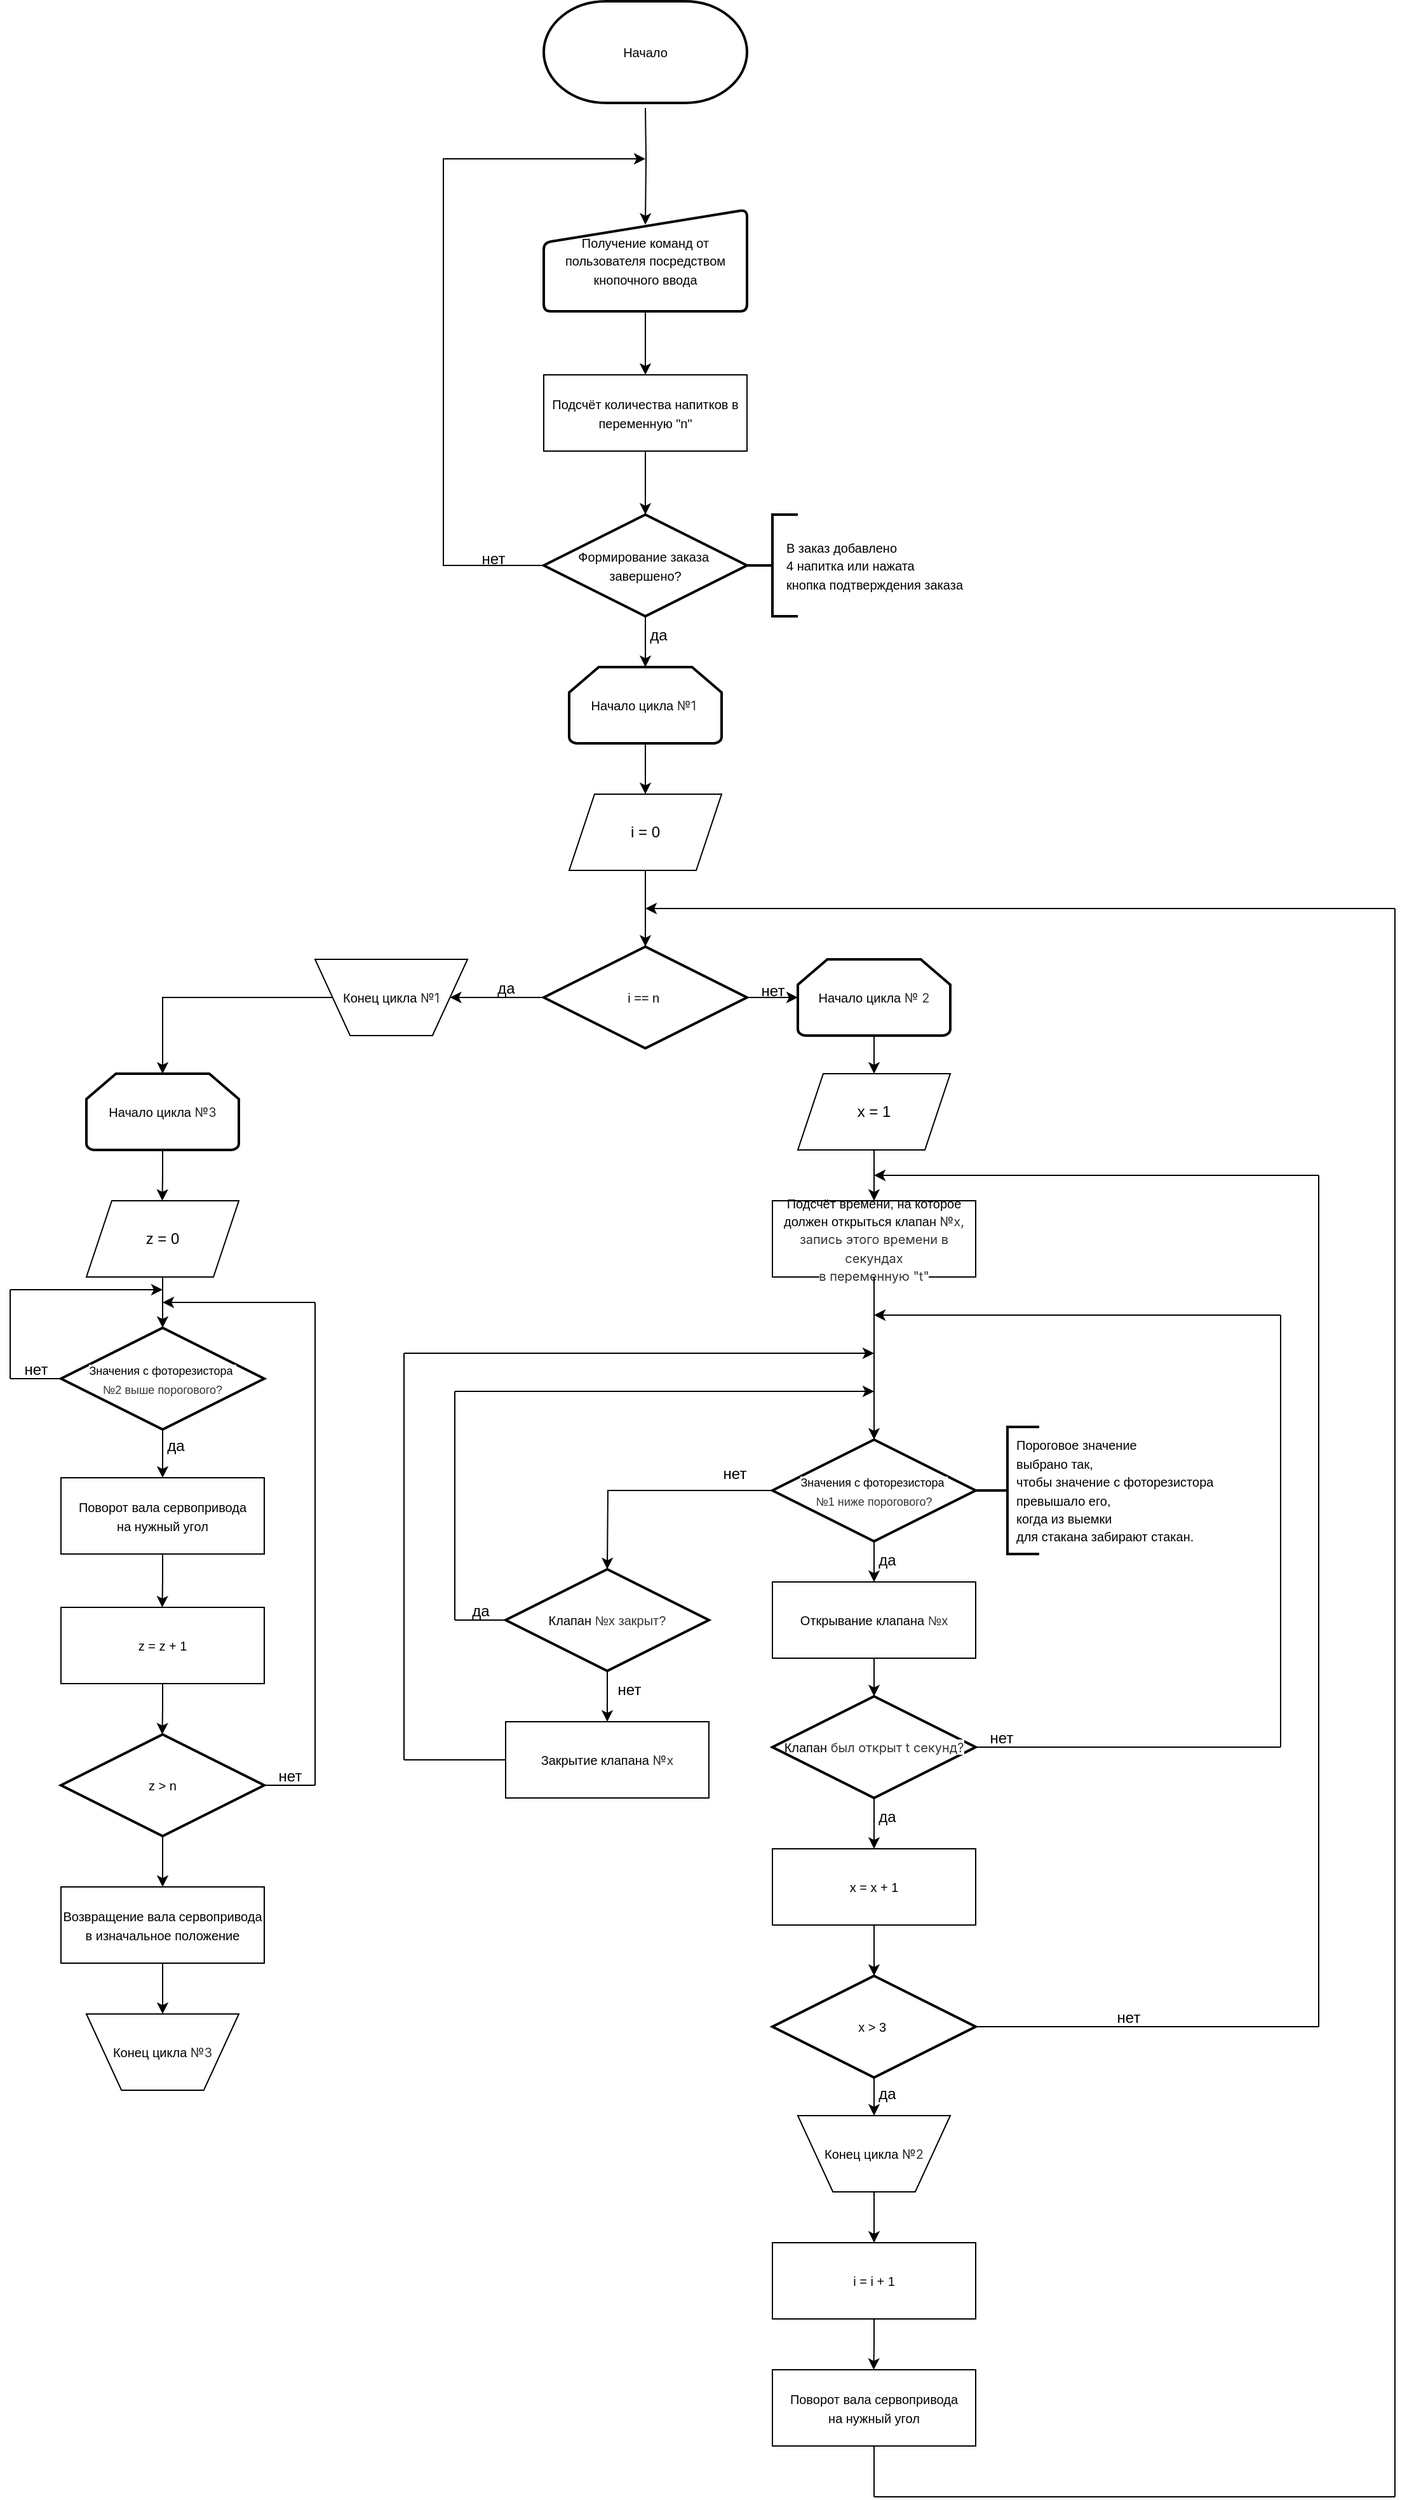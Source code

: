 <mxfile version="26.0.11">
  <diagram name="Страница — 1" id="NVP5-fld17OUN75VmE7t">
    <mxGraphModel dx="2940" dy="1274" grid="0" gridSize="10" guides="1" tooltips="1" connect="1" arrows="0" fold="1" page="1" pageScale="1" pageWidth="1169" pageHeight="1654" background="none" math="0" shadow="0">
      <root>
        <mxCell id="0" />
        <mxCell id="1" parent="0" />
        <mxCell id="5LPGi8nUCco_7SDuA1bk-6" value="&lt;font style=&quot;font-size: 10px;&quot;&gt;Начало&lt;/font&gt;" style="strokeWidth=2;html=1;shape=mxgraph.flowchart.terminator;whiteSpace=wrap;" parent="1" vertex="1">
          <mxGeometry x="454" y="119" width="160" height="80" as="geometry" />
        </mxCell>
        <mxCell id="5LPGi8nUCco_7SDuA1bk-7" style="edgeStyle=orthogonalEdgeStyle;rounded=0;orthogonalLoop=1;jettySize=auto;html=1;exitX=0.5;exitY=1;exitDx=0;exitDy=0;exitPerimeter=0;" parent="1" edge="1">
          <mxGeometry relative="1" as="geometry">
            <mxPoint x="554" y="443" as="sourcePoint" />
            <mxPoint x="554" y="443" as="targetPoint" />
          </mxGeometry>
        </mxCell>
        <mxCell id="5LPGi8nUCco_7SDuA1bk-20" style="edgeStyle=orthogonalEdgeStyle;rounded=0;orthogonalLoop=1;jettySize=auto;html=1;exitX=0.5;exitY=1;exitDx=0;exitDy=0;exitPerimeter=0;" parent="1" edge="1">
          <mxGeometry relative="1" as="geometry">
            <mxPoint x="554" y="443" as="sourcePoint" />
            <mxPoint x="554" y="443" as="targetPoint" />
          </mxGeometry>
        </mxCell>
        <mxCell id="5LPGi8nUCco_7SDuA1bk-49" style="edgeStyle=orthogonalEdgeStyle;rounded=0;orthogonalLoop=1;jettySize=auto;html=1;exitX=0.5;exitY=1;exitDx=0;exitDy=0;entryX=0.5;entryY=0;entryDx=0;entryDy=0;" parent="1" source="5LPGi8nUCco_7SDuA1bk-22" target="5LPGi8nUCco_7SDuA1bk-51" edge="1">
          <mxGeometry relative="1" as="geometry">
            <mxPoint x="534" y="403" as="targetPoint" />
          </mxGeometry>
        </mxCell>
        <mxCell id="5LPGi8nUCco_7SDuA1bk-22" value="&lt;font style=&quot;font-size: 10px;&quot;&gt;Получение команд от&lt;/font&gt;&lt;div&gt;&lt;font style=&quot;font-size: 10px;&quot;&gt;пользователя посредством кнопочного ввода&lt;/font&gt;&lt;/div&gt;" style="html=1;strokeWidth=2;shape=manualInput;whiteSpace=wrap;rounded=1;size=26;arcSize=11;" parent="1" vertex="1">
          <mxGeometry x="454" y="283" width="160" height="80" as="geometry" />
        </mxCell>
        <mxCell id="5LPGi8nUCco_7SDuA1bk-26" style="edgeStyle=orthogonalEdgeStyle;rounded=0;orthogonalLoop=1;jettySize=auto;html=1;exitX=0.5;exitY=1;exitDx=0;exitDy=0;exitPerimeter=0;entryX=0.5;entryY=0.148;entryDx=0;entryDy=0;entryPerimeter=0;" parent="1" target="5LPGi8nUCco_7SDuA1bk-22" edge="1">
          <mxGeometry relative="1" as="geometry">
            <mxPoint x="534" y="203" as="sourcePoint" />
          </mxGeometry>
        </mxCell>
        <mxCell id="5LPGi8nUCco_7SDuA1bk-42" style="edgeStyle=orthogonalEdgeStyle;rounded=0;orthogonalLoop=1;jettySize=auto;html=1;exitX=0;exitY=0.5;exitDx=0;exitDy=0;exitPerimeter=0;" parent="1" source="5LPGi8nUCco_7SDuA1bk-28" edge="1">
          <mxGeometry relative="1" as="geometry">
            <mxPoint x="534" y="243" as="targetPoint" />
            <Array as="points">
              <mxPoint x="454" y="563" />
              <mxPoint x="375" y="563" />
              <mxPoint x="375" y="243" />
            </Array>
          </mxGeometry>
        </mxCell>
        <mxCell id="5LPGi8nUCco_7SDuA1bk-48" style="edgeStyle=orthogonalEdgeStyle;rounded=0;orthogonalLoop=1;jettySize=auto;html=1;exitX=0.5;exitY=1;exitDx=0;exitDy=0;exitPerimeter=0;" parent="1" source="5LPGi8nUCco_7SDuA1bk-28" edge="1">
          <mxGeometry relative="1" as="geometry">
            <mxPoint x="534" y="603" as="targetPoint" />
          </mxGeometry>
        </mxCell>
        <mxCell id="5LPGi8nUCco_7SDuA1bk-55" style="edgeStyle=orthogonalEdgeStyle;rounded=0;orthogonalLoop=1;jettySize=auto;html=1;exitX=0.5;exitY=1;exitDx=0;exitDy=0;exitPerimeter=0;entryX=0.5;entryY=0;entryDx=0;entryDy=0;entryPerimeter=0;" parent="1" source="5LPGi8nUCco_7SDuA1bk-28" target="5LPGi8nUCco_7SDuA1bk-58" edge="1">
          <mxGeometry relative="1" as="geometry">
            <mxPoint x="534" y="643" as="targetPoint" />
          </mxGeometry>
        </mxCell>
        <mxCell id="5LPGi8nUCco_7SDuA1bk-28" value="&lt;span style=&quot;font-size: 10px;&quot;&gt;Формирование заказа&amp;nbsp;&lt;/span&gt;&lt;div&gt;&lt;span style=&quot;font-size: 10px;&quot;&gt;завершено?&lt;/span&gt;&lt;/div&gt;" style="strokeWidth=2;html=1;shape=mxgraph.flowchart.decision;whiteSpace=wrap;" parent="1" vertex="1">
          <mxGeometry x="454" y="523" width="160" height="80" as="geometry" />
        </mxCell>
        <mxCell id="5LPGi8nUCco_7SDuA1bk-44" value="нет" style="text;html=1;align=center;verticalAlign=middle;resizable=0;points=[];autosize=1;strokeColor=none;fillColor=none;" parent="1" vertex="1">
          <mxGeometry x="394" y="543" width="40" height="30" as="geometry" />
        </mxCell>
        <mxCell id="5LPGi8nUCco_7SDuA1bk-46" value="" style="strokeWidth=2;html=1;shape=mxgraph.flowchart.annotation_2;align=left;labelPosition=right;pointerEvents=1;" parent="1" vertex="1">
          <mxGeometry x="614" y="523" width="40" height="80" as="geometry" />
        </mxCell>
        <mxCell id="5LPGi8nUCco_7SDuA1bk-47" value="&lt;div style=&quot;text-align: left;&quot;&gt;&lt;span style=&quot;background-color: transparent; color: light-dark(rgb(0, 0, 0), rgb(255, 255, 255));&quot;&gt;&lt;font style=&quot;font-size: 10px;&quot;&gt;В заказ добавлено&lt;/font&gt;&lt;/span&gt;&lt;/div&gt;&lt;div style=&quot;text-align: left;&quot;&gt;&lt;font style=&quot;font-size: 10px;&quot;&gt;4 напитка или нажата&lt;/font&gt;&lt;div&gt;&lt;font style=&quot;font-size: 10px;&quot;&gt;кнопка подтверждения заказа&lt;/font&gt;&lt;/div&gt;&lt;/div&gt;" style="text;html=1;align=center;verticalAlign=middle;resizable=0;points=[];autosize=1;strokeColor=none;fillColor=none;" parent="1" vertex="1">
          <mxGeometry x="634" y="533" width="160" height="60" as="geometry" />
        </mxCell>
        <mxCell id="5LPGi8nUCco_7SDuA1bk-51" value="&lt;font style=&quot;font-size: 10px;&quot;&gt;Подсчёт количества напитков в переменную &quot;n&quot;&lt;/font&gt;" style="rounded=0;whiteSpace=wrap;html=1;align=center;" parent="1" vertex="1">
          <mxGeometry x="454" y="413" width="160" height="60" as="geometry" />
        </mxCell>
        <mxCell id="5LPGi8nUCco_7SDuA1bk-52" style="edgeStyle=orthogonalEdgeStyle;rounded=0;orthogonalLoop=1;jettySize=auto;html=1;exitX=0.5;exitY=1;exitDx=0;exitDy=0;entryX=0.5;entryY=0;entryDx=0;entryDy=0;entryPerimeter=0;" parent="1" source="5LPGi8nUCco_7SDuA1bk-51" target="5LPGi8nUCco_7SDuA1bk-28" edge="1">
          <mxGeometry relative="1" as="geometry" />
        </mxCell>
        <mxCell id="5LPGi8nUCco_7SDuA1bk-56" value="да" style="text;html=1;align=center;verticalAlign=middle;resizable=0;points=[];autosize=1;strokeColor=none;fillColor=none;" parent="1" vertex="1">
          <mxGeometry x="524" y="603" width="40" height="30" as="geometry" />
        </mxCell>
        <mxCell id="5LPGi8nUCco_7SDuA1bk-174" style="edgeStyle=orthogonalEdgeStyle;rounded=0;orthogonalLoop=1;jettySize=auto;html=1;exitX=0.5;exitY=1;exitDx=0;exitDy=0;exitPerimeter=0;entryX=0.5;entryY=0;entryDx=0;entryDy=0;" parent="1" source="5LPGi8nUCco_7SDuA1bk-58" target="5LPGi8nUCco_7SDuA1bk-170" edge="1">
          <mxGeometry relative="1" as="geometry" />
        </mxCell>
        <mxCell id="5LPGi8nUCco_7SDuA1bk-58" value="&lt;font style=&quot;font-size: 10px;&quot;&gt;Начало цикла&amp;nbsp;&lt;span style=&quot;color: rgb(51, 51, 51); font-family: -apple-system, BlinkMacSystemFont, Arial, Helvetica, sans-serif; text-align: start; background-color: rgb(255, 255, 255);&quot;&gt;№1&lt;/span&gt;&amp;nbsp;&lt;/font&gt;" style="strokeWidth=2;html=1;shape=mxgraph.flowchart.loop_limit;whiteSpace=wrap;" parent="1" vertex="1">
          <mxGeometry x="474" y="643" width="120" height="60" as="geometry" />
        </mxCell>
        <mxCell id="5LPGi8nUCco_7SDuA1bk-71" style="edgeStyle=orthogonalEdgeStyle;rounded=0;orthogonalLoop=1;jettySize=auto;html=1;exitX=0.5;exitY=1;exitDx=0;exitDy=0;exitPerimeter=0;entryX=0.5;entryY=0;entryDx=0;entryDy=0;" parent="1" source="5LPGi8nUCco_7SDuA1bk-66" target="5LPGi8nUCco_7SDuA1bk-70" edge="1">
          <mxGeometry relative="1" as="geometry" />
        </mxCell>
        <mxCell id="5LPGi8nUCco_7SDuA1bk-66" value="&lt;font style=&quot;font-size: 10px;&quot;&gt;Начало цикла&amp;nbsp;&lt;/font&gt;&lt;span style=&quot;color: rgb(51, 51, 51); font-family: -apple-system, BlinkMacSystemFont, Arial, Helvetica, sans-serif; font-size: 10px; text-align: start; background-color: rgb(255, 255, 255);&quot;&gt;№ 2&lt;/span&gt;" style="strokeWidth=2;html=1;shape=mxgraph.flowchart.loop_limit;whiteSpace=wrap;" parent="1" vertex="1">
          <mxGeometry x="654" y="873" width="120" height="60" as="geometry" />
        </mxCell>
        <mxCell id="5LPGi8nUCco_7SDuA1bk-76" style="edgeStyle=orthogonalEdgeStyle;rounded=0;orthogonalLoop=1;jettySize=auto;html=1;exitX=0.5;exitY=1;exitDx=0;exitDy=0;entryX=0.5;entryY=0;entryDx=0;entryDy=0;" parent="1" source="5LPGi8nUCco_7SDuA1bk-70" target="5LPGi8nUCco_7SDuA1bk-77" edge="1">
          <mxGeometry relative="1" as="geometry">
            <mxPoint x="714" y="1033" as="targetPoint" />
          </mxGeometry>
        </mxCell>
        <mxCell id="5LPGi8nUCco_7SDuA1bk-70" value="x = 1" style="shape=parallelogram;perimeter=parallelogramPerimeter;whiteSpace=wrap;html=1;fixedSize=1;" parent="1" vertex="1">
          <mxGeometry x="654" y="963" width="120" height="60" as="geometry" />
        </mxCell>
        <mxCell id="5LPGi8nUCco_7SDuA1bk-77" value="&lt;font style=&quot;font-size: 10px;&quot;&gt;Подсчёт времени, на которое должен откры&lt;span&gt;ться &lt;/span&gt;клапан&amp;nbsp;&lt;span style=&quot;color: rgb(51, 51, 51); font-family: -apple-system, BlinkMacSystemFont, Arial, Helvetica, sans-serif; text-align: start; background-color: light-dark(#ffffff, var(--ge-dark-color, #121212));&quot;&gt;№x,&lt;/span&gt;&lt;/font&gt;&lt;div&gt;&lt;font style=&quot;font-size: 10px;&quot;&gt;&lt;span style=&quot;color: rgb(51, 51, 51); font-family: -apple-system, BlinkMacSystemFont, Arial, Helvetica, sans-serif; text-align: start; background-color: light-dark(#ffffff, var(--ge-dark-color, #121212));&quot;&gt;запись этого &lt;/span&gt;&lt;span style=&quot;color: rgb(51, 51, 51); font-family: -apple-system, BlinkMacSystemFont, Arial, Helvetica, sans-serif; text-align: start;&quot;&gt;времени &lt;/span&gt;&lt;span style=&quot;color: rgb(51, 51, 51); font-family: -apple-system, BlinkMacSystemFont, Arial, Helvetica, sans-serif; text-align: start; background-color: light-dark(#ffffff, var(--ge-dark-color, #121212));&quot;&gt;в секундах&lt;/span&gt;&lt;/font&gt;&lt;/div&gt;&lt;div&gt;&lt;font style=&quot;font-size: 10px;&quot;&gt;&lt;span style=&quot;color: rgb(51, 51, 51); font-family: -apple-system, BlinkMacSystemFont, Arial, Helvetica, sans-serif; text-align: start; background-color: light-dark(#ffffff, var(--ge-dark-color, #121212));&quot;&gt;в переменную &quot;t&quot;&lt;/span&gt;&lt;/font&gt;&lt;/div&gt;" style="rounded=0;whiteSpace=wrap;html=1;" parent="1" vertex="1">
          <mxGeometry x="634" y="1063" width="160" height="60" as="geometry" />
        </mxCell>
        <mxCell id="5LPGi8nUCco_7SDuA1bk-95" style="edgeStyle=orthogonalEdgeStyle;rounded=0;orthogonalLoop=1;jettySize=auto;html=1;exitX=0;exitY=0.5;exitDx=0;exitDy=0;exitPerimeter=0;" parent="1" source="5LPGi8nUCco_7SDuA1bk-82" edge="1">
          <mxGeometry relative="1" as="geometry">
            <mxPoint x="504" y="1353" as="targetPoint" />
          </mxGeometry>
        </mxCell>
        <mxCell id="5LPGi8nUCco_7SDuA1bk-100" style="edgeStyle=orthogonalEdgeStyle;rounded=0;orthogonalLoop=1;jettySize=auto;html=1;exitX=0.5;exitY=1;exitDx=0;exitDy=0;exitPerimeter=0;entryX=0.5;entryY=0;entryDx=0;entryDy=0;" parent="1" source="5LPGi8nUCco_7SDuA1bk-82" target="5LPGi8nUCco_7SDuA1bk-94" edge="1">
          <mxGeometry relative="1" as="geometry" />
        </mxCell>
        <mxCell id="5LPGi8nUCco_7SDuA1bk-82" value="&lt;font style=&quot;font-size: 9px; background-color: light-dark(#ffffff, var(--ge-dark-color, #121212));&quot;&gt;&lt;font style=&quot;&quot;&gt;Значения с&lt;/font&gt;&lt;span style=&quot;color: light-dark(rgb(0, 0, 0), rgb(255, 255, 255));&quot;&gt;&amp;nbsp;&lt;/span&gt;&lt;font style=&quot;color: light-dark(rgb(0, 0, 0), rgb(255, 255, 255));&quot;&gt;фоторезистора&lt;/font&gt;&lt;span style=&quot;color: light-dark(rgb(0, 0, 0), rgb(255, 255, 255));&quot;&gt;&amp;nbsp;&lt;/span&gt;&lt;/font&gt;&lt;div&gt;&lt;font style=&quot;font-size: 9px;&quot;&gt;&lt;font style=&quot;color: light-dark(rgb(0, 0, 0), rgb(255, 255, 255));&quot;&gt;&lt;span style=&quot;color: rgb(51, 51, 51); text-align: start;&quot;&gt;№1 ниже&lt;/span&gt;&lt;/font&gt;&lt;span style=&quot;color: light-dark(rgb(51, 51, 51), rgb(193, 193, 193)); text-align: start;&quot;&gt;&amp;nbsp;&lt;/span&gt;&lt;span style=&quot;color: light-dark(rgb(51, 51, 51), rgb(193, 193, 193)); text-align: start;&quot;&gt;порогового&lt;/span&gt;&lt;span style=&quot;color: light-dark(rgb(51, 51, 51), rgb(193, 193, 193)); text-align: start;&quot;&gt;?&lt;/span&gt;&lt;/font&gt;&lt;/div&gt;" style="strokeWidth=2;html=1;shape=mxgraph.flowchart.decision;whiteSpace=wrap;" parent="1" vertex="1">
          <mxGeometry x="634" y="1251" width="160" height="80" as="geometry" />
        </mxCell>
        <mxCell id="5LPGi8nUCco_7SDuA1bk-83" value="" style="strokeWidth=2;html=1;shape=mxgraph.flowchart.annotation_2;align=left;labelPosition=right;pointerEvents=1;" parent="1" vertex="1">
          <mxGeometry x="794" y="1241" width="50" height="100" as="geometry" />
        </mxCell>
        <mxCell id="5LPGi8nUCco_7SDuA1bk-84" value="&lt;font style=&quot;font-size: 10px;&quot;&gt;Пороговое значение&lt;/font&gt;&lt;div&gt;&lt;font style=&quot;font-size: 10px;&quot;&gt;выбрано так,&lt;/font&gt;&lt;div&gt;&lt;font style=&quot;font-size: 10px;&quot;&gt;чтобы значение с фоторезистора&lt;/font&gt;&lt;/div&gt;&lt;div&gt;&lt;font style=&quot;font-size: 10px;&quot;&gt;превышало его,&lt;/font&gt;&lt;/div&gt;&lt;div&gt;&lt;font style=&quot;font-size: 10px;&quot;&gt;когда из выемки&lt;/font&gt;&lt;/div&gt;&lt;div&gt;&lt;font style=&quot;font-size: 10px;&quot;&gt;для стакана забирают стакан.&amp;nbsp;&amp;nbsp;&lt;/font&gt;&lt;/div&gt;&lt;/div&gt;" style="text;html=1;align=left;verticalAlign=middle;resizable=0;points=[];autosize=1;strokeColor=none;fillColor=none;" parent="1" vertex="1">
          <mxGeometry x="824" y="1241" width="180" height="100" as="geometry" />
        </mxCell>
        <mxCell id="5LPGi8nUCco_7SDuA1bk-92" value="нет" style="text;html=1;align=center;verticalAlign=middle;resizable=0;points=[];autosize=1;strokeColor=none;fillColor=none;" parent="1" vertex="1">
          <mxGeometry x="584" y="1263" width="40" height="30" as="geometry" />
        </mxCell>
        <mxCell id="5LPGi8nUCco_7SDuA1bk-94" value="&lt;font face=&quot;Helvetica&quot;&gt;&lt;span style=&quot;font-size: 10px;&quot;&gt;Открывание клапана&amp;nbsp;&lt;/span&gt;&lt;span style=&quot;color: rgb(51, 51, 51); font-size: 10px; text-align: start; background-color: rgb(255, 255, 255);&quot;&gt;№x&lt;/span&gt;&lt;/font&gt;" style="rounded=0;whiteSpace=wrap;html=1;" parent="1" vertex="1">
          <mxGeometry x="634" y="1363" width="160" height="60" as="geometry" />
        </mxCell>
        <mxCell id="5LPGi8nUCco_7SDuA1bk-96" value="&lt;span style=&quot;font-size: 10px;&quot;&gt;Закрытие клапана&amp;nbsp;&lt;/span&gt;&lt;span style=&quot;color: rgb(51, 51, 51); font-family: -apple-system, BlinkMacSystemFont, Arial, Helvetica, sans-serif; font-size: 10px; text-align: start; background-color: rgb(255, 255, 255);&quot;&gt;№x&lt;/span&gt;" style="rounded=0;whiteSpace=wrap;html=1;" parent="1" vertex="1">
          <mxGeometry x="424" y="1473" width="160" height="60" as="geometry" />
        </mxCell>
        <mxCell id="5LPGi8nUCco_7SDuA1bk-99" style="edgeStyle=orthogonalEdgeStyle;rounded=0;orthogonalLoop=1;jettySize=auto;html=1;exitX=0.5;exitY=1;exitDx=0;exitDy=0;exitPerimeter=0;entryX=0.5;entryY=0;entryDx=0;entryDy=0;" parent="1" source="5LPGi8nUCco_7SDuA1bk-97" target="5LPGi8nUCco_7SDuA1bk-96" edge="1">
          <mxGeometry relative="1" as="geometry" />
        </mxCell>
        <mxCell id="5LPGi8nUCco_7SDuA1bk-97" value="&lt;font style=&quot;font-size: 10px;&quot;&gt;Клапан&amp;nbsp;&lt;span style=&quot;color: rgb(51, 51, 51); text-align: start; background-color: rgb(255, 255, 255);&quot;&gt;№x закрыт?&lt;/span&gt;&lt;/font&gt;" style="strokeWidth=2;html=1;shape=mxgraph.flowchart.decision;whiteSpace=wrap;" parent="1" vertex="1">
          <mxGeometry x="424" y="1353" width="160" height="80" as="geometry" />
        </mxCell>
        <mxCell id="5LPGi8nUCco_7SDuA1bk-98" value="да" style="text;html=1;align=center;verticalAlign=middle;resizable=0;points=[];autosize=1;strokeColor=none;fillColor=none;" parent="1" vertex="1">
          <mxGeometry x="704" y="1331" width="40" height="30" as="geometry" />
        </mxCell>
        <mxCell id="5LPGi8nUCco_7SDuA1bk-102" value="" style="endArrow=none;html=1;rounded=0;exitX=0;exitY=0.5;exitDx=0;exitDy=0;" parent="1" source="5LPGi8nUCco_7SDuA1bk-96" edge="1">
          <mxGeometry width="50" height="50" relative="1" as="geometry">
            <mxPoint x="444" y="1323" as="sourcePoint" />
            <mxPoint x="344" y="1503" as="targetPoint" />
          </mxGeometry>
        </mxCell>
        <mxCell id="5LPGi8nUCco_7SDuA1bk-103" value="" style="endArrow=none;html=1;rounded=0;" parent="1" edge="1">
          <mxGeometry width="50" height="50" relative="1" as="geometry">
            <mxPoint x="344" y="1503" as="sourcePoint" />
            <mxPoint x="344" y="1213" as="targetPoint" />
          </mxGeometry>
        </mxCell>
        <mxCell id="5LPGi8nUCco_7SDuA1bk-109" value="" style="endArrow=none;html=1;rounded=0;exitX=0;exitY=0.5;exitDx=0;exitDy=0;exitPerimeter=0;" parent="1" source="5LPGi8nUCco_7SDuA1bk-97" edge="1">
          <mxGeometry width="50" height="50" relative="1" as="geometry">
            <mxPoint x="444" y="1323" as="sourcePoint" />
            <mxPoint x="384" y="1393" as="targetPoint" />
          </mxGeometry>
        </mxCell>
        <mxCell id="5LPGi8nUCco_7SDuA1bk-110" value="" style="endArrow=none;html=1;rounded=0;" parent="1" edge="1">
          <mxGeometry width="50" height="50" relative="1" as="geometry">
            <mxPoint x="384" y="1393" as="sourcePoint" />
            <mxPoint x="384" y="1233" as="targetPoint" />
          </mxGeometry>
        </mxCell>
        <mxCell id="5LPGi8nUCco_7SDuA1bk-111" value="" style="endArrow=classic;html=1;rounded=0;" parent="1" edge="1">
          <mxGeometry width="50" height="50" relative="1" as="geometry">
            <mxPoint x="384" y="1213" as="sourcePoint" />
            <mxPoint x="714" y="1213" as="targetPoint" />
          </mxGeometry>
        </mxCell>
        <mxCell id="5LPGi8nUCco_7SDuA1bk-113" value="да" style="text;html=1;align=center;verticalAlign=middle;resizable=0;points=[];autosize=1;strokeColor=none;fillColor=none;" parent="1" vertex="1">
          <mxGeometry x="384" y="1371" width="40" height="30" as="geometry" />
        </mxCell>
        <mxCell id="5LPGi8nUCco_7SDuA1bk-114" value="нет" style="text;html=1;align=center;verticalAlign=middle;resizable=0;points=[];autosize=1;strokeColor=none;fillColor=none;" parent="1" vertex="1">
          <mxGeometry x="501" y="1433" width="40" height="30" as="geometry" />
        </mxCell>
        <mxCell id="5LPGi8nUCco_7SDuA1bk-118" style="edgeStyle=orthogonalEdgeStyle;rounded=0;orthogonalLoop=1;jettySize=auto;html=1;exitX=0.5;exitY=1;exitDx=0;exitDy=0;exitPerimeter=0;entryX=0.5;entryY=0;entryDx=0;entryDy=0;" parent="1" source="5LPGi8nUCco_7SDuA1bk-115" target="5LPGi8nUCco_7SDuA1bk-117" edge="1">
          <mxGeometry relative="1" as="geometry" />
        </mxCell>
        <mxCell id="5LPGi8nUCco_7SDuA1bk-115" value="&lt;font style=&quot;font-size: 10px;&quot;&gt;&lt;font style=&quot;&quot;&gt;Клапан&amp;nbsp;&lt;span style=&quot;color: rgb(51, 51, 51); font-family: -apple-system, BlinkMacSystemFont, Arial, Helvetica, sans-serif; text-align: start; background-color: rgb(255, 255, 255);&quot;&gt;был открыт t секунд&lt;/span&gt;&lt;/font&gt;&lt;span style=&quot;background-color: light-dark(rgb(255, 255, 255), rgb(18, 18, 18)); color: light-dark(rgb(51, 51, 51), rgb(193, 193, 193)); font-family: -apple-system, BlinkMacSystemFont, Arial, Helvetica, sans-serif; text-align: start;&quot;&gt;?&lt;/span&gt;&lt;/font&gt;" style="strokeWidth=2;html=1;shape=mxgraph.flowchart.decision;whiteSpace=wrap;" parent="1" vertex="1">
          <mxGeometry x="634" y="1453" width="160" height="80" as="geometry" />
        </mxCell>
        <mxCell id="5LPGi8nUCco_7SDuA1bk-116" style="edgeStyle=orthogonalEdgeStyle;rounded=0;orthogonalLoop=1;jettySize=auto;html=1;exitX=0.5;exitY=1;exitDx=0;exitDy=0;entryX=0.5;entryY=0;entryDx=0;entryDy=0;entryPerimeter=0;" parent="1" source="5LPGi8nUCco_7SDuA1bk-94" target="5LPGi8nUCco_7SDuA1bk-115" edge="1">
          <mxGeometry relative="1" as="geometry" />
        </mxCell>
        <mxCell id="5LPGi8nUCco_7SDuA1bk-117" value="&lt;font style=&quot;font-size: 10px;&quot;&gt;x = x + 1&lt;/font&gt;" style="rounded=0;whiteSpace=wrap;html=1;" parent="1" vertex="1">
          <mxGeometry x="634" y="1573" width="160" height="60" as="geometry" />
        </mxCell>
        <mxCell id="5LPGi8nUCco_7SDuA1bk-136" style="edgeStyle=orthogonalEdgeStyle;rounded=0;orthogonalLoop=1;jettySize=auto;html=1;exitX=0.5;exitY=1;exitDx=0;exitDy=0;exitPerimeter=0;entryX=0.5;entryY=0;entryDx=0;entryDy=0;" parent="1" source="5LPGi8nUCco_7SDuA1bk-120" target="5LPGi8nUCco_7SDuA1bk-135" edge="1">
          <mxGeometry relative="1" as="geometry" />
        </mxCell>
        <mxCell id="5LPGi8nUCco_7SDuA1bk-120" value="&lt;span style=&quot;font-size: 10px;&quot;&gt;x &amp;gt; 3&amp;nbsp;&lt;/span&gt;" style="strokeWidth=2;html=1;shape=mxgraph.flowchart.decision;whiteSpace=wrap;" parent="1" vertex="1">
          <mxGeometry x="634" y="1673" width="160" height="80" as="geometry" />
        </mxCell>
        <mxCell id="5LPGi8nUCco_7SDuA1bk-123" value="" style="endArrow=none;html=1;rounded=0;exitX=1;exitY=0.5;exitDx=0;exitDy=0;exitPerimeter=0;" parent="1" source="5LPGi8nUCco_7SDuA1bk-120" edge="1">
          <mxGeometry width="50" height="50" relative="1" as="geometry">
            <mxPoint x="714" y="1473" as="sourcePoint" />
            <mxPoint x="1064" y="1713" as="targetPoint" />
          </mxGeometry>
        </mxCell>
        <mxCell id="5LPGi8nUCco_7SDuA1bk-124" value="" style="endArrow=none;html=1;rounded=0;" parent="1" edge="1">
          <mxGeometry width="50" height="50" relative="1" as="geometry">
            <mxPoint x="1064" y="1043" as="sourcePoint" />
            <mxPoint x="1064" y="1713" as="targetPoint" />
          </mxGeometry>
        </mxCell>
        <mxCell id="5LPGi8nUCco_7SDuA1bk-126" value="нет" style="text;html=1;align=center;verticalAlign=middle;resizable=0;points=[];autosize=1;strokeColor=none;fillColor=none;" parent="1" vertex="1">
          <mxGeometry x="894" y="1691" width="40" height="30" as="geometry" />
        </mxCell>
        <mxCell id="5LPGi8nUCco_7SDuA1bk-127" style="edgeStyle=orthogonalEdgeStyle;rounded=0;orthogonalLoop=1;jettySize=auto;html=1;exitX=0.5;exitY=1;exitDx=0;exitDy=0;entryX=0.5;entryY=0;entryDx=0;entryDy=0;entryPerimeter=0;" parent="1" source="5LPGi8nUCco_7SDuA1bk-117" target="5LPGi8nUCco_7SDuA1bk-120" edge="1">
          <mxGeometry relative="1" as="geometry" />
        </mxCell>
        <mxCell id="5LPGi8nUCco_7SDuA1bk-129" value="" style="endArrow=none;html=1;rounded=0;entryX=1;entryY=0.5;entryDx=0;entryDy=0;entryPerimeter=0;" parent="1" target="5LPGi8nUCco_7SDuA1bk-115" edge="1">
          <mxGeometry width="50" height="50" relative="1" as="geometry">
            <mxPoint x="1034" y="1493" as="sourcePoint" />
            <mxPoint x="764" y="1423" as="targetPoint" />
          </mxGeometry>
        </mxCell>
        <mxCell id="5LPGi8nUCco_7SDuA1bk-130" value="" style="endArrow=none;html=1;rounded=0;" parent="1" edge="1">
          <mxGeometry width="50" height="50" relative="1" as="geometry">
            <mxPoint x="1034" y="1223" as="sourcePoint" />
            <mxPoint x="1034" y="1493" as="targetPoint" />
          </mxGeometry>
        </mxCell>
        <mxCell id="5LPGi8nUCco_7SDuA1bk-131" value="" style="endArrow=classic;html=1;rounded=0;" parent="1" edge="1">
          <mxGeometry width="50" height="50" relative="1" as="geometry">
            <mxPoint x="1034" y="1153" as="sourcePoint" />
            <mxPoint x="714" y="1153" as="targetPoint" />
          </mxGeometry>
        </mxCell>
        <mxCell id="5LPGi8nUCco_7SDuA1bk-132" value="нет" style="text;html=1;align=center;verticalAlign=middle;resizable=0;points=[];autosize=1;strokeColor=none;fillColor=none;" parent="1" vertex="1">
          <mxGeometry x="794" y="1471" width="40" height="30" as="geometry" />
        </mxCell>
        <mxCell id="5LPGi8nUCco_7SDuA1bk-133" value="да" style="text;html=1;align=center;verticalAlign=middle;resizable=0;points=[];autosize=1;strokeColor=none;fillColor=none;" parent="1" vertex="1">
          <mxGeometry x="704" y="1533" width="40" height="30" as="geometry" />
        </mxCell>
        <mxCell id="5LPGi8nUCco_7SDuA1bk-134" value="" style="endArrow=classic;html=1;rounded=0;" parent="1" edge="1">
          <mxGeometry width="50" height="50" relative="1" as="geometry">
            <mxPoint x="1064" y="1043" as="sourcePoint" />
            <mxPoint x="714" y="1043" as="targetPoint" />
          </mxGeometry>
        </mxCell>
        <mxCell id="5LPGi8nUCco_7SDuA1bk-139" style="edgeStyle=orthogonalEdgeStyle;rounded=0;orthogonalLoop=1;jettySize=auto;html=1;exitX=0.5;exitY=1;exitDx=0;exitDy=0;entryX=0.5;entryY=0;entryDx=0;entryDy=0;" parent="1" source="5LPGi8nUCco_7SDuA1bk-135" target="5LPGi8nUCco_7SDuA1bk-138" edge="1">
          <mxGeometry relative="1" as="geometry" />
        </mxCell>
        <mxCell id="5LPGi8nUCco_7SDuA1bk-135" value="&lt;font style=&quot;font-size: 10px;&quot;&gt;Конец цикла&amp;nbsp;&lt;/font&gt;&lt;span style=&quot;color: rgb(51, 51, 51); font-family: -apple-system, BlinkMacSystemFont, Arial, Helvetica, sans-serif; font-size: 10px; text-align: start; background-color: rgb(255, 255, 255);&quot;&gt;№2&lt;/span&gt;" style="verticalLabelPosition=middle;verticalAlign=middle;html=1;shape=trapezoid;perimeter=trapezoidPerimeter;whiteSpace=wrap;size=0.23;arcSize=10;flipV=1;labelPosition=center;align=center;" parent="1" vertex="1">
          <mxGeometry x="654" y="1783" width="120" height="60" as="geometry" />
        </mxCell>
        <mxCell id="5LPGi8nUCco_7SDuA1bk-137" value="да" style="text;html=1;align=center;verticalAlign=middle;resizable=0;points=[];autosize=1;strokeColor=none;fillColor=none;" parent="1" vertex="1">
          <mxGeometry x="704" y="1751" width="40" height="30" as="geometry" />
        </mxCell>
        <mxCell id="5LPGi8nUCco_7SDuA1bk-150" style="edgeStyle=orthogonalEdgeStyle;rounded=0;orthogonalLoop=1;jettySize=auto;html=1;exitX=0.5;exitY=1;exitDx=0;exitDy=0;" parent="1" source="5LPGi8nUCco_7SDuA1bk-138" edge="1">
          <mxGeometry relative="1" as="geometry">
            <mxPoint x="713.714" y="1983" as="targetPoint" />
          </mxGeometry>
        </mxCell>
        <mxCell id="5LPGi8nUCco_7SDuA1bk-138" value="&lt;font style=&quot;font-size: 10px;&quot;&gt;i = i + 1&lt;/font&gt;" style="rounded=0;whiteSpace=wrap;html=1;" parent="1" vertex="1">
          <mxGeometry x="634" y="1883" width="160" height="60" as="geometry" />
        </mxCell>
        <mxCell id="5LPGi8nUCco_7SDuA1bk-140" style="edgeStyle=orthogonalEdgeStyle;rounded=0;orthogonalLoop=1;jettySize=auto;html=1;exitX=0.5;exitY=1;exitDx=0;exitDy=0;entryX=0.5;entryY=0;entryDx=0;entryDy=0;entryPerimeter=0;" parent="1" source="5LPGi8nUCco_7SDuA1bk-77" target="5LPGi8nUCco_7SDuA1bk-82" edge="1">
          <mxGeometry relative="1" as="geometry" />
        </mxCell>
        <mxCell id="5LPGi8nUCco_7SDuA1bk-141" value="" style="endArrow=none;html=1;rounded=0;" parent="1" edge="1">
          <mxGeometry width="50" height="50" relative="1" as="geometry">
            <mxPoint x="384" y="1243" as="sourcePoint" />
            <mxPoint x="384" y="1213" as="targetPoint" />
          </mxGeometry>
        </mxCell>
        <mxCell id="5LPGi8nUCco_7SDuA1bk-142" value="" style="endArrow=none;html=1;rounded=0;" parent="1" edge="1">
          <mxGeometry width="50" height="50" relative="1" as="geometry">
            <mxPoint x="344" y="1213" as="sourcePoint" />
            <mxPoint x="344" y="1183" as="targetPoint" />
          </mxGeometry>
        </mxCell>
        <mxCell id="5LPGi8nUCco_7SDuA1bk-143" value="" style="endArrow=none;html=1;rounded=0;" parent="1" edge="1">
          <mxGeometry width="50" height="50" relative="1" as="geometry">
            <mxPoint x="344" y="1183" as="sourcePoint" />
            <mxPoint x="344" y="1183" as="targetPoint" />
          </mxGeometry>
        </mxCell>
        <mxCell id="5LPGi8nUCco_7SDuA1bk-145" value="" style="endArrow=none;html=1;rounded=0;" parent="1" edge="1">
          <mxGeometry width="50" height="50" relative="1" as="geometry">
            <mxPoint x="1034" y="1153" as="sourcePoint" />
            <mxPoint x="1034" y="1223" as="targetPoint" />
          </mxGeometry>
        </mxCell>
        <mxCell id="5LPGi8nUCco_7SDuA1bk-146" value="" style="endArrow=classic;html=1;rounded=0;" parent="1" edge="1">
          <mxGeometry width="50" height="50" relative="1" as="geometry">
            <mxPoint x="344" y="1183" as="sourcePoint" />
            <mxPoint x="714" y="1183" as="targetPoint" />
          </mxGeometry>
        </mxCell>
        <mxCell id="5LPGi8nUCco_7SDuA1bk-151" value="&lt;span style=&quot;font-size: 10px;&quot;&gt;Поворот вала сервопривода&lt;/span&gt;&lt;div&gt;&lt;span style=&quot;font-size: 10px;&quot;&gt;на нужный угол&lt;/span&gt;&lt;/div&gt;" style="rounded=0;whiteSpace=wrap;html=1;" parent="1" vertex="1">
          <mxGeometry x="634" y="1983" width="160" height="60" as="geometry" />
        </mxCell>
        <mxCell id="5LPGi8nUCco_7SDuA1bk-153" value="" style="endArrow=none;html=1;rounded=0;entryX=0.5;entryY=1;entryDx=0;entryDy=0;" parent="1" target="5LPGi8nUCco_7SDuA1bk-151" edge="1">
          <mxGeometry width="50" height="50" relative="1" as="geometry">
            <mxPoint x="714" y="2083" as="sourcePoint" />
            <mxPoint x="534" y="2013" as="targetPoint" />
          </mxGeometry>
        </mxCell>
        <mxCell id="5LPGi8nUCco_7SDuA1bk-156" value="" style="endArrow=none;html=1;rounded=0;" parent="1" edge="1">
          <mxGeometry width="50" height="50" relative="1" as="geometry">
            <mxPoint x="1124" y="2083" as="sourcePoint" />
            <mxPoint x="1124" y="863" as="targetPoint" />
          </mxGeometry>
        </mxCell>
        <mxCell id="5LPGi8nUCco_7SDuA1bk-157" value="" style="endArrow=none;html=1;rounded=0;" parent="1" edge="1">
          <mxGeometry width="50" height="50" relative="1" as="geometry">
            <mxPoint x="714" y="2083" as="sourcePoint" />
            <mxPoint x="1124" y="2083" as="targetPoint" />
          </mxGeometry>
        </mxCell>
        <mxCell id="5LPGi8nUCco_7SDuA1bk-158" value="" style="endArrow=none;html=1;rounded=0;" parent="1" edge="1">
          <mxGeometry width="50" height="50" relative="1" as="geometry">
            <mxPoint x="1124" y="833" as="sourcePoint" />
            <mxPoint x="1124" y="863" as="targetPoint" />
          </mxGeometry>
        </mxCell>
        <mxCell id="5LPGi8nUCco_7SDuA1bk-204" style="edgeStyle=orthogonalEdgeStyle;rounded=0;orthogonalLoop=1;jettySize=auto;html=1;exitX=0;exitY=0.5;exitDx=0;exitDy=0;exitPerimeter=0;" parent="1" source="5LPGi8nUCco_7SDuA1bk-160" target="5LPGi8nUCco_7SDuA1bk-199" edge="1">
          <mxGeometry relative="1" as="geometry" />
        </mxCell>
        <mxCell id="5LPGi8nUCco_7SDuA1bk-160" value="&lt;span style=&quot;font-size: 10px;&quot;&gt;i == n&amp;nbsp;&lt;/span&gt;" style="strokeWidth=2;html=1;shape=mxgraph.flowchart.decision;whiteSpace=wrap;" parent="1" vertex="1">
          <mxGeometry x="454" y="863" width="160" height="80" as="geometry" />
        </mxCell>
        <mxCell id="5LPGi8nUCco_7SDuA1bk-161" value="нет" style="text;html=1;align=center;verticalAlign=middle;resizable=0;points=[];autosize=1;strokeColor=none;fillColor=none;" parent="1" vertex="1">
          <mxGeometry x="614" y="883" width="40" height="30" as="geometry" />
        </mxCell>
        <mxCell id="5LPGi8nUCco_7SDuA1bk-162" style="edgeStyle=orthogonalEdgeStyle;rounded=0;orthogonalLoop=1;jettySize=auto;html=1;exitX=1;exitY=0.5;exitDx=0;exitDy=0;exitPerimeter=0;entryX=0;entryY=0.5;entryDx=0;entryDy=0;entryPerimeter=0;" parent="1" source="5LPGi8nUCco_7SDuA1bk-160" target="5LPGi8nUCco_7SDuA1bk-66" edge="1">
          <mxGeometry relative="1" as="geometry" />
        </mxCell>
        <mxCell id="5LPGi8nUCco_7SDuA1bk-164" value="" style="endArrow=classic;html=1;rounded=0;" parent="1" edge="1">
          <mxGeometry width="50" height="50" relative="1" as="geometry">
            <mxPoint x="1124" y="833" as="sourcePoint" />
            <mxPoint x="534" y="833" as="targetPoint" />
          </mxGeometry>
        </mxCell>
        <mxCell id="5LPGi8nUCco_7SDuA1bk-176" style="edgeStyle=orthogonalEdgeStyle;rounded=0;orthogonalLoop=1;jettySize=auto;html=1;exitX=0.5;exitY=1;exitDx=0;exitDy=0;exitPerimeter=0;" parent="1" source="5LPGi8nUCco_7SDuA1bk-166" edge="1">
          <mxGeometry relative="1" as="geometry">
            <mxPoint x="153.714" y="1063" as="targetPoint" />
          </mxGeometry>
        </mxCell>
        <mxCell id="5LPGi8nUCco_7SDuA1bk-166" value="&lt;font style=&quot;font-size: 10px;&quot;&gt;Начало цикла&amp;nbsp;&lt;/font&gt;&lt;span style=&quot;color: rgb(51, 51, 51); font-family: -apple-system, BlinkMacSystemFont, Arial, Helvetica, sans-serif; font-size: 10px; text-align: start; background-color: rgb(255, 255, 255);&quot;&gt;№3&lt;/span&gt;" style="strokeWidth=2;html=1;shape=mxgraph.flowchart.loop_limit;whiteSpace=wrap;" parent="1" vertex="1">
          <mxGeometry x="94" y="963" width="120" height="60" as="geometry" />
        </mxCell>
        <mxCell id="5LPGi8nUCco_7SDuA1bk-170" value="i = 0" style="shape=parallelogram;perimeter=parallelogramPerimeter;whiteSpace=wrap;html=1;fixedSize=1;" parent="1" vertex="1">
          <mxGeometry x="474" y="743" width="120" height="60" as="geometry" />
        </mxCell>
        <mxCell id="5LPGi8nUCco_7SDuA1bk-173" style="edgeStyle=orthogonalEdgeStyle;rounded=0;orthogonalLoop=1;jettySize=auto;html=1;entryX=0.5;entryY=0;entryDx=0;entryDy=0;entryPerimeter=0;exitX=0;exitY=0.5;exitDx=0;exitDy=0;" parent="1" source="5LPGi8nUCco_7SDuA1bk-199" target="5LPGi8nUCco_7SDuA1bk-166" edge="1">
          <mxGeometry relative="1" as="geometry">
            <mxPoint x="284" y="903" as="sourcePoint" />
          </mxGeometry>
        </mxCell>
        <mxCell id="5LPGi8nUCco_7SDuA1bk-175" style="edgeStyle=orthogonalEdgeStyle;rounded=0;orthogonalLoop=1;jettySize=auto;html=1;exitX=0.5;exitY=1;exitDx=0;exitDy=0;entryX=0.5;entryY=0;entryDx=0;entryDy=0;entryPerimeter=0;" parent="1" source="5LPGi8nUCco_7SDuA1bk-170" target="5LPGi8nUCco_7SDuA1bk-160" edge="1">
          <mxGeometry relative="1" as="geometry" />
        </mxCell>
        <mxCell id="5LPGi8nUCco_7SDuA1bk-177" value="z = 0" style="shape=parallelogram;perimeter=parallelogramPerimeter;whiteSpace=wrap;html=1;fixedSize=1;" parent="1" vertex="1">
          <mxGeometry x="94" y="1063" width="120" height="60" as="geometry" />
        </mxCell>
        <mxCell id="5LPGi8nUCco_7SDuA1bk-190" style="edgeStyle=orthogonalEdgeStyle;rounded=0;orthogonalLoop=1;jettySize=auto;html=1;exitX=0.5;exitY=1;exitDx=0;exitDy=0;" parent="1" source="5LPGi8nUCco_7SDuA1bk-179" edge="1">
          <mxGeometry relative="1" as="geometry">
            <mxPoint x="153.714" y="1383" as="targetPoint" />
          </mxGeometry>
        </mxCell>
        <mxCell id="5LPGi8nUCco_7SDuA1bk-179" value="&lt;span style=&quot;font-size: 10px;&quot;&gt;Поворот вала сервопривода&lt;/span&gt;&lt;div&gt;&lt;span style=&quot;font-size: 10px;&quot;&gt;на нужный угол&lt;/span&gt;&lt;/div&gt;" style="rounded=0;whiteSpace=wrap;html=1;" parent="1" vertex="1">
          <mxGeometry x="74" y="1281" width="160" height="60" as="geometry" />
        </mxCell>
        <mxCell id="5LPGi8nUCco_7SDuA1bk-182" style="edgeStyle=orthogonalEdgeStyle;rounded=0;orthogonalLoop=1;jettySize=auto;html=1;exitX=0.5;exitY=0;exitDx=0;exitDy=0;exitPerimeter=0;entryX=0.5;entryY=0;entryDx=0;entryDy=0;" parent="1" source="5LPGi8nUCco_7SDuA1bk-180" target="5LPGi8nUCco_7SDuA1bk-179" edge="1">
          <mxGeometry relative="1" as="geometry" />
        </mxCell>
        <mxCell id="5LPGi8nUCco_7SDuA1bk-180" value="&lt;font style=&quot;font-size: 9px; background-color: light-dark(#ffffff, var(--ge-dark-color, #121212));&quot;&gt;&lt;font style=&quot;&quot;&gt;Значения с&lt;/font&gt;&lt;span style=&quot;color: light-dark(rgb(0, 0, 0), rgb(255, 255, 255));&quot;&gt;&amp;nbsp;&lt;/span&gt;&lt;font style=&quot;color: light-dark(rgb(0, 0, 0), rgb(255, 255, 255));&quot;&gt;фоторезистора&lt;/font&gt;&lt;span style=&quot;color: light-dark(rgb(0, 0, 0), rgb(255, 255, 255));&quot;&gt;&amp;nbsp;&lt;/span&gt;&lt;/font&gt;&lt;div&gt;&lt;font style=&quot;font-size: 9px;&quot;&gt;&lt;font style=&quot;color: light-dark(rgb(0, 0, 0), rgb(255, 255, 255));&quot;&gt;&lt;span style=&quot;color: rgb(51, 51, 51); text-align: start;&quot;&gt;№2 выше&lt;/span&gt;&lt;/font&gt;&lt;span style=&quot;color: light-dark(rgb(51, 51, 51), rgb(193, 193, 193)); text-align: start;&quot;&gt;&amp;nbsp;&lt;/span&gt;&lt;span style=&quot;color: light-dark(rgb(51, 51, 51), rgb(193, 193, 193)); text-align: start;&quot;&gt;порогового&lt;/span&gt;&lt;span style=&quot;color: light-dark(rgb(51, 51, 51), rgb(193, 193, 193)); text-align: start;&quot;&gt;?&lt;/span&gt;&lt;/font&gt;&lt;/div&gt;" style="strokeWidth=2;html=1;shape=mxgraph.flowchart.decision;whiteSpace=wrap;direction=west;" parent="1" vertex="1">
          <mxGeometry x="74" y="1163" width="160" height="80" as="geometry" />
        </mxCell>
        <mxCell id="5LPGi8nUCco_7SDuA1bk-181" style="edgeStyle=orthogonalEdgeStyle;rounded=0;orthogonalLoop=1;jettySize=auto;html=1;exitX=0.5;exitY=1;exitDx=0;exitDy=0;entryX=0.5;entryY=1;entryDx=0;entryDy=0;entryPerimeter=0;" parent="1" source="5LPGi8nUCco_7SDuA1bk-177" target="5LPGi8nUCco_7SDuA1bk-180" edge="1">
          <mxGeometry relative="1" as="geometry" />
        </mxCell>
        <mxCell id="5LPGi8nUCco_7SDuA1bk-184" value="" style="endArrow=none;html=1;rounded=0;entryX=1;entryY=0.5;entryDx=0;entryDy=0;entryPerimeter=0;" parent="1" target="5LPGi8nUCco_7SDuA1bk-180" edge="1">
          <mxGeometry width="50" height="50" relative="1" as="geometry">
            <mxPoint x="34" y="1203" as="sourcePoint" />
            <mxPoint x="64" y="1203" as="targetPoint" />
          </mxGeometry>
        </mxCell>
        <mxCell id="5LPGi8nUCco_7SDuA1bk-185" value="" style="endArrow=none;html=1;rounded=0;" parent="1" edge="1">
          <mxGeometry width="50" height="50" relative="1" as="geometry">
            <mxPoint x="34" y="1133" as="sourcePoint" />
            <mxPoint x="34" y="1203" as="targetPoint" />
          </mxGeometry>
        </mxCell>
        <mxCell id="5LPGi8nUCco_7SDuA1bk-186" value="" style="endArrow=classic;html=1;rounded=0;" parent="1" edge="1">
          <mxGeometry width="50" height="50" relative="1" as="geometry">
            <mxPoint x="34" y="1133" as="sourcePoint" />
            <mxPoint x="154" y="1133" as="targetPoint" />
          </mxGeometry>
        </mxCell>
        <mxCell id="5LPGi8nUCco_7SDuA1bk-187" value="нет" style="text;html=1;align=center;verticalAlign=middle;resizable=0;points=[];autosize=1;strokeColor=none;fillColor=none;" parent="1" vertex="1">
          <mxGeometry x="34" y="1181" width="40" height="30" as="geometry" />
        </mxCell>
        <mxCell id="5LPGi8nUCco_7SDuA1bk-188" value="да" style="text;html=1;align=center;verticalAlign=middle;resizable=0;points=[];autosize=1;strokeColor=none;fillColor=none;" parent="1" vertex="1">
          <mxGeometry x="144" y="1241" width="40" height="30" as="geometry" />
        </mxCell>
        <mxCell id="5LPGi8nUCco_7SDuA1bk-192" style="edgeStyle=orthogonalEdgeStyle;rounded=0;orthogonalLoop=1;jettySize=auto;html=1;exitX=0.5;exitY=1;exitDx=0;exitDy=0;" parent="1" source="5LPGi8nUCco_7SDuA1bk-191" edge="1">
          <mxGeometry relative="1" as="geometry">
            <mxPoint x="153.714" y="1483" as="targetPoint" />
          </mxGeometry>
        </mxCell>
        <mxCell id="5LPGi8nUCco_7SDuA1bk-191" value="&lt;font style=&quot;font-size: 10px;&quot;&gt;z = z + 1&lt;/font&gt;" style="rounded=0;whiteSpace=wrap;html=1;" parent="1" vertex="1">
          <mxGeometry x="74" y="1383" width="160" height="60" as="geometry" />
        </mxCell>
        <mxCell id="5LPGi8nUCco_7SDuA1bk-210" style="edgeStyle=orthogonalEdgeStyle;rounded=0;orthogonalLoop=1;jettySize=auto;html=1;exitX=0.5;exitY=1;exitDx=0;exitDy=0;exitPerimeter=0;entryX=0.5;entryY=0;entryDx=0;entryDy=0;" parent="1" source="5LPGi8nUCco_7SDuA1bk-193" target="5LPGi8nUCco_7SDuA1bk-208" edge="1">
          <mxGeometry relative="1" as="geometry" />
        </mxCell>
        <mxCell id="5LPGi8nUCco_7SDuA1bk-193" value="&lt;span style=&quot;font-size: 10px;&quot;&gt;z &amp;gt; n&lt;/span&gt;" style="strokeWidth=2;html=1;shape=mxgraph.flowchart.decision;whiteSpace=wrap;" parent="1" vertex="1">
          <mxGeometry x="74" y="1483" width="160" height="80" as="geometry" />
        </mxCell>
        <mxCell id="5LPGi8nUCco_7SDuA1bk-195" value="" style="endArrow=none;html=1;rounded=0;exitX=1;exitY=0.5;exitDx=0;exitDy=0;exitPerimeter=0;" parent="1" source="5LPGi8nUCco_7SDuA1bk-193" edge="1">
          <mxGeometry width="50" height="50" relative="1" as="geometry">
            <mxPoint x="94" y="1363" as="sourcePoint" />
            <mxPoint x="274" y="1523" as="targetPoint" />
          </mxGeometry>
        </mxCell>
        <mxCell id="5LPGi8nUCco_7SDuA1bk-196" value="" style="endArrow=none;html=1;rounded=0;" parent="1" edge="1">
          <mxGeometry width="50" height="50" relative="1" as="geometry">
            <mxPoint x="274" y="1143" as="sourcePoint" />
            <mxPoint x="274" y="1523" as="targetPoint" />
          </mxGeometry>
        </mxCell>
        <mxCell id="5LPGi8nUCco_7SDuA1bk-197" value="" style="endArrow=classic;html=1;rounded=0;" parent="1" edge="1">
          <mxGeometry width="50" height="50" relative="1" as="geometry">
            <mxPoint x="274" y="1143" as="sourcePoint" />
            <mxPoint x="154" y="1143" as="targetPoint" />
          </mxGeometry>
        </mxCell>
        <mxCell id="5LPGi8nUCco_7SDuA1bk-198" value="нет" style="text;html=1;align=center;verticalAlign=middle;resizable=0;points=[];autosize=1;strokeColor=none;fillColor=none;" parent="1" vertex="1">
          <mxGeometry x="234" y="1501" width="40" height="30" as="geometry" />
        </mxCell>
        <mxCell id="5LPGi8nUCco_7SDuA1bk-199" value="&lt;font style=&quot;font-size: 10px;&quot;&gt;Конец цикла&amp;nbsp;&lt;/font&gt;&lt;span style=&quot;color: rgb(51, 51, 51); font-family: -apple-system, BlinkMacSystemFont, Arial, Helvetica, sans-serif; font-size: 10px; text-align: start;&quot;&gt;№&lt;/span&gt;&lt;span style=&quot;color: rgb(51, 51, 51); font-family: -apple-system, BlinkMacSystemFont, Arial, Helvetica, sans-serif; font-size: 10px; text-align: start;&quot;&gt;1&lt;/span&gt;" style="verticalLabelPosition=middle;verticalAlign=middle;html=1;shape=trapezoid;perimeter=trapezoidPerimeter;whiteSpace=wrap;size=0.23;arcSize=10;flipV=1;labelPosition=center;align=center;" parent="1" vertex="1">
          <mxGeometry x="274" y="873" width="120" height="60" as="geometry" />
        </mxCell>
        <mxCell id="5LPGi8nUCco_7SDuA1bk-205" value="да" style="text;html=1;align=center;verticalAlign=middle;resizable=0;points=[];autosize=1;strokeColor=none;fillColor=none;" parent="1" vertex="1">
          <mxGeometry x="404" y="881" width="40" height="30" as="geometry" />
        </mxCell>
        <mxCell id="5LPGi8nUCco_7SDuA1bk-207" value="&lt;font style=&quot;font-size: 10px;&quot;&gt;Конец цикла&amp;nbsp;&lt;/font&gt;&lt;span style=&quot;color: rgb(51, 51, 51); font-family: -apple-system, BlinkMacSystemFont, Arial, Helvetica, sans-serif; font-size: 10px; text-align: start; background-color: rgb(255, 255, 255);&quot;&gt;№3&lt;/span&gt;" style="verticalLabelPosition=middle;verticalAlign=middle;html=1;shape=trapezoid;perimeter=trapezoidPerimeter;whiteSpace=wrap;size=0.23;arcSize=10;flipV=1;labelPosition=center;align=center;" parent="1" vertex="1">
          <mxGeometry x="94" y="1703" width="120" height="60" as="geometry" />
        </mxCell>
        <mxCell id="5LPGi8nUCco_7SDuA1bk-209" style="edgeStyle=orthogonalEdgeStyle;rounded=0;orthogonalLoop=1;jettySize=auto;html=1;exitX=0.5;exitY=1;exitDx=0;exitDy=0;entryX=0.5;entryY=0;entryDx=0;entryDy=0;" parent="1" source="5LPGi8nUCco_7SDuA1bk-208" target="5LPGi8nUCco_7SDuA1bk-207" edge="1">
          <mxGeometry relative="1" as="geometry" />
        </mxCell>
        <mxCell id="5LPGi8nUCco_7SDuA1bk-208" value="&lt;span style=&quot;font-size: 10px;&quot;&gt;Возвращение вала сервопривода&lt;/span&gt;&lt;div&gt;&lt;span style=&quot;font-size: 10px;&quot;&gt;в изначальное положение&lt;/span&gt;&lt;/div&gt;" style="rounded=0;whiteSpace=wrap;html=1;" parent="1" vertex="1">
          <mxGeometry x="74" y="1603" width="160" height="60" as="geometry" />
        </mxCell>
      </root>
    </mxGraphModel>
  </diagram>
</mxfile>
